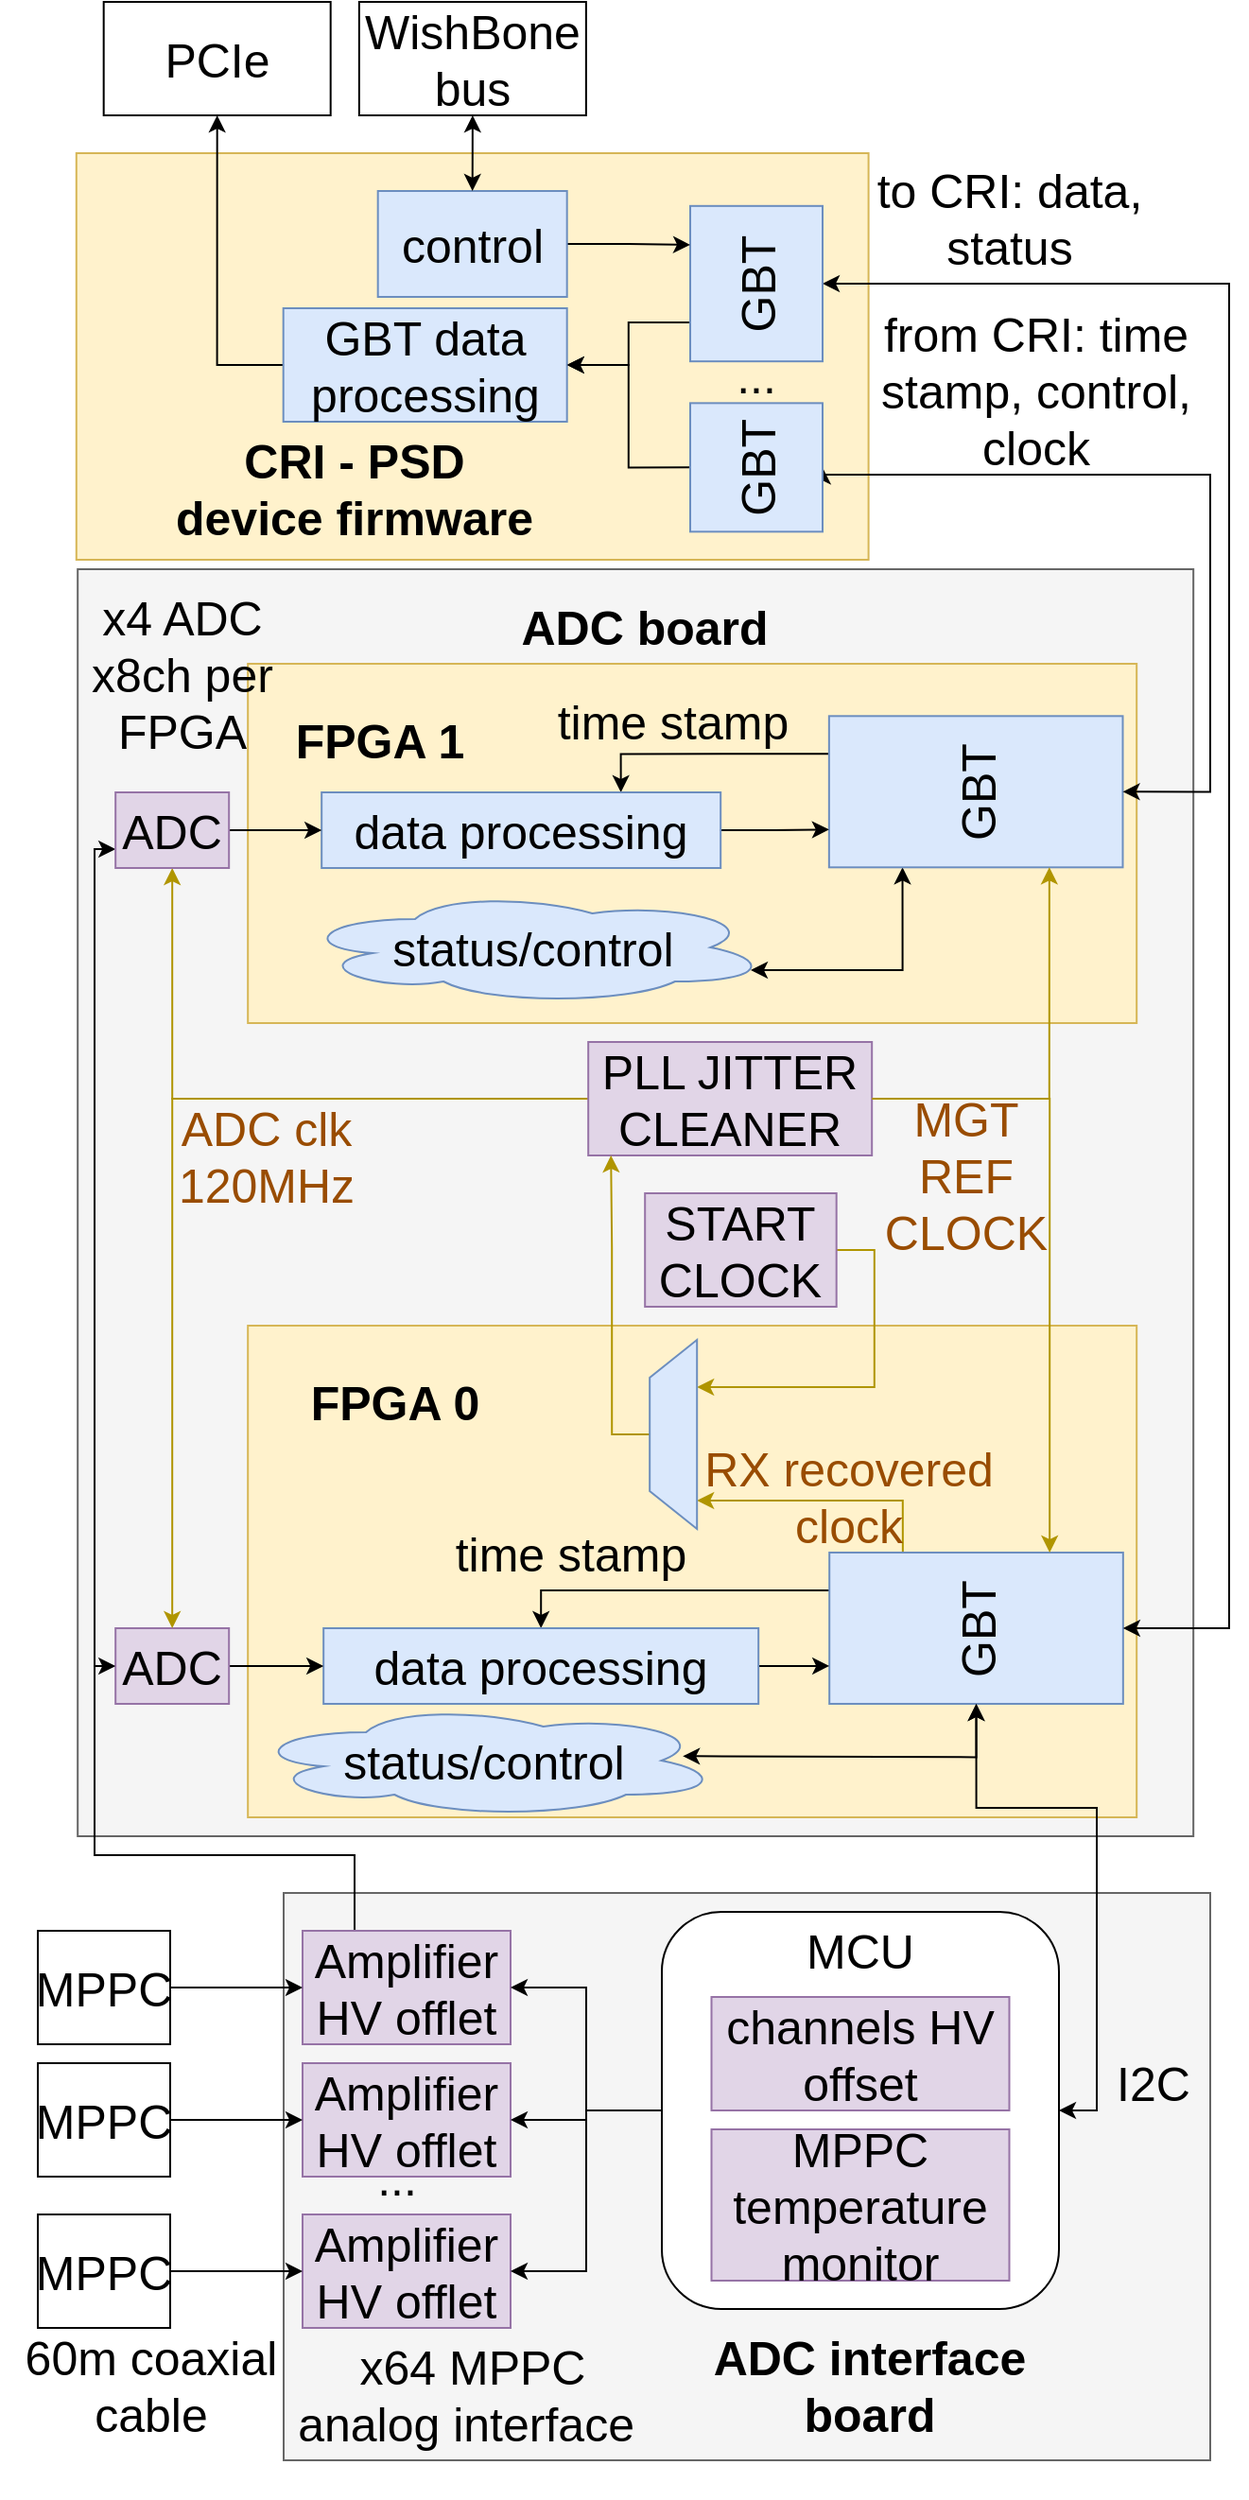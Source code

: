 <mxfile version="13.9.9" type="device"><diagram id="26ArOFNeYpao9tU02mDn" name="Страница 1"><mxGraphModel dx="2426" dy="2183" grid="1" gridSize="10" guides="1" tooltips="1" connect="1" arrows="1" fold="1" page="1" pageScale="1" pageWidth="827" pageHeight="1169" math="0" shadow="0"><root><mxCell id="0"/><mxCell id="1" parent="0"/><mxCell id="rx-tnle8stReN9Hiy34U-2" value="" style="rounded=0;whiteSpace=wrap;html=1;fillColor=#f5f5f5;strokeColor=#666666;fontColor=#333333;fontSize=25;" parent="1" vertex="1"><mxGeometry x="-650" y="-10" width="490" height="300" as="geometry"/></mxCell><mxCell id="rx-tnle8stReN9Hiy34U-1" value="" style="rounded=0;whiteSpace=wrap;html=1;fillColor=#f5f5f5;strokeColor=#666666;fontColor=#333333;fontSize=25;" parent="1" vertex="1"><mxGeometry x="-758.91" y="-710" width="590" height="670" as="geometry"/></mxCell><mxCell id="oR5b1WDNObE2z4CgNc-j-15" value="" style="rounded=0;whiteSpace=wrap;html=1;fillColor=#fff2cc;strokeColor=#d6b656;fontSize=25;" parent="1" vertex="1"><mxGeometry x="-668.91" y="-310" width="470" height="260" as="geometry"/></mxCell><mxCell id="oR5b1WDNObE2z4CgNc-j-9" style="edgeStyle=orthogonalEdgeStyle;rounded=0;orthogonalLoop=1;jettySize=auto;html=1;exitX=0.75;exitY=0;exitDx=0;exitDy=0;entryX=0.5;entryY=0;entryDx=0;entryDy=0;fontSize=25;" parent="1" source="oR5b1WDNObE2z4CgNc-j-3" target="oR5b1WDNObE2z4CgNc-j-6" edge="1"><mxGeometry relative="1" as="geometry"/></mxCell><mxCell id="rx-tnle8stReN9Hiy34U-23" style="edgeStyle=orthogonalEdgeStyle;rounded=0;orthogonalLoop=1;jettySize=auto;html=1;exitX=1;exitY=0.25;exitDx=0;exitDy=0;entryX=0.15;entryY=1;entryDx=0;entryDy=0;startArrow=none;startFill=0;fontSize=25;entryPerimeter=0;fillColor=#e3c800;strokeColor=#B09500;" parent="1" source="oR5b1WDNObE2z4CgNc-j-3" target="rx-tnle8stReN9Hiy34U-22" edge="1"><mxGeometry relative="1" as="geometry"/></mxCell><mxCell id="oR5b1WDNObE2z4CgNc-j-3" value="GBT" style="rounded=0;whiteSpace=wrap;html=1;rotation=-90;fillColor=#dae8fc;strokeColor=#6c8ebf;fontSize=25;" parent="1" vertex="1"><mxGeometry x="-323.74" y="-227.67" width="80" height="155.32" as="geometry"/></mxCell><mxCell id="oR5b1WDNObE2z4CgNc-j-11" style="edgeStyle=orthogonalEdgeStyle;rounded=0;orthogonalLoop=1;jettySize=auto;html=1;exitX=1;exitY=0.5;exitDx=0;exitDy=0;entryX=0.25;entryY=0;entryDx=0;entryDy=0;fontSize=25;" parent="1" source="oR5b1WDNObE2z4CgNc-j-6" target="oR5b1WDNObE2z4CgNc-j-3" edge="1"><mxGeometry relative="1" as="geometry"/></mxCell><mxCell id="oR5b1WDNObE2z4CgNc-j-6" value="data processing" style="rounded=0;whiteSpace=wrap;html=1;fillColor=#dae8fc;strokeColor=#6c8ebf;fontSize=25;" parent="1" vertex="1"><mxGeometry x="-628.91" y="-150" width="230" height="40" as="geometry"/></mxCell><mxCell id="oR5b1WDNObE2z4CgNc-j-8" style="edgeStyle=orthogonalEdgeStyle;rounded=0;orthogonalLoop=1;jettySize=auto;html=1;exitX=1;exitY=0.5;exitDx=0;exitDy=0;entryX=0;entryY=0.5;entryDx=0;entryDy=0;fontSize=25;" parent="1" source="oR5b1WDNObE2z4CgNc-j-7" target="oR5b1WDNObE2z4CgNc-j-6" edge="1"><mxGeometry relative="1" as="geometry"/></mxCell><mxCell id="oR5b1WDNObE2z4CgNc-j-7" value="ADC" style="rounded=0;whiteSpace=wrap;html=1;fillColor=#e1d5e7;strokeColor=#9673a6;fontSize=25;" parent="1" vertex="1"><mxGeometry x="-738.91" y="-150" width="60" height="40" as="geometry"/></mxCell><mxCell id="oR5b1WDNObE2z4CgNc-j-10" value="time stamp" style="text;html=1;strokeColor=none;fillColor=none;align=center;verticalAlign=middle;whiteSpace=wrap;rounded=0;fontSize=25;" parent="1" vertex="1"><mxGeometry x="-583" y="-200" width="170" height="20" as="geometry"/></mxCell><mxCell id="oR5b1WDNObE2z4CgNc-j-16" value="FPGA 0" style="text;html=1;strokeColor=none;fillColor=none;align=center;verticalAlign=middle;whiteSpace=wrap;rounded=0;fontSize=25;fontStyle=1" parent="1" vertex="1"><mxGeometry x="-690.91" y="-280" width="200" height="20" as="geometry"/></mxCell><mxCell id="oR5b1WDNObE2z4CgNc-j-17" value="from CRI: time stamp, control, clock" style="text;html=1;strokeColor=none;fillColor=none;align=center;verticalAlign=middle;whiteSpace=wrap;rounded=0;fontSize=25;" parent="1" vertex="1"><mxGeometry x="-344.09" y="-870" width="184.09" height="130" as="geometry"/></mxCell><mxCell id="oR5b1WDNObE2z4CgNc-j-18" value="to CRI: data, status" style="text;html=1;strokeColor=none;fillColor=none;align=center;verticalAlign=middle;whiteSpace=wrap;rounded=0;fontSize=25;" parent="1" vertex="1"><mxGeometry x="-340.7" y="-930" width="150" height="67.67" as="geometry"/></mxCell><mxCell id="oR5b1WDNObE2z4CgNc-j-25" style="edgeStyle=orthogonalEdgeStyle;rounded=0;orthogonalLoop=1;jettySize=auto;html=1;exitX=1;exitY=0.5;exitDx=0;exitDy=0;entryX=0;entryY=0.5;entryDx=0;entryDy=0;fontSize=25;startArrow=classic;startFill=1;" parent="1" target="oR5b1WDNObE2z4CgNc-j-3" edge="1"><mxGeometry relative="1" as="geometry"><mxPoint x="-438.91" y="-82.35" as="sourcePoint"/></mxGeometry></mxCell><mxCell id="oR5b1WDNObE2z4CgNc-j-26" value="I2C" style="text;html=1;strokeColor=none;fillColor=none;align=center;verticalAlign=middle;whiteSpace=wrap;rounded=0;fontSize=25;" parent="1" vertex="1"><mxGeometry x="-210" y="80" width="40" height="20" as="geometry"/></mxCell><mxCell id="X7d96tsPJsCrNGFAilzw-34" style="edgeStyle=orthogonalEdgeStyle;rounded=0;orthogonalLoop=1;jettySize=auto;html=1;exitX=0.25;exitY=0;exitDx=0;exitDy=0;entryX=0;entryY=0.5;entryDx=0;entryDy=0;fontSize=25;" edge="1" parent="1" source="rx-tnle8stReN9Hiy34U-4" target="oR5b1WDNObE2z4CgNc-j-7"><mxGeometry relative="1" as="geometry"><Array as="points"><mxPoint x="-613" y="-30"/><mxPoint x="-750" y="-30"/><mxPoint x="-750" y="-130"/></Array></mxGeometry></mxCell><mxCell id="X7d96tsPJsCrNGFAilzw-35" style="edgeStyle=orthogonalEdgeStyle;rounded=0;orthogonalLoop=1;jettySize=auto;html=1;exitX=0.25;exitY=0;exitDx=0;exitDy=0;entryX=0;entryY=0.75;entryDx=0;entryDy=0;fontSize=25;" edge="1" parent="1" source="rx-tnle8stReN9Hiy34U-4" target="X7d96tsPJsCrNGFAilzw-8"><mxGeometry relative="1" as="geometry"><Array as="points"><mxPoint x="-612" y="-30"/><mxPoint x="-750" y="-30"/><mxPoint x="-750" y="-562"/></Array></mxGeometry></mxCell><mxCell id="rx-tnle8stReN9Hiy34U-4" value="Amplifier&lt;br style=&quot;font-size: 25px;&quot;&gt;HV offlet" style="rounded=0;whiteSpace=wrap;html=1;fillColor=#e1d5e7;strokeColor=#9673a6;fontSize=25;" parent="1" vertex="1"><mxGeometry x="-640" y="10" width="110" height="60" as="geometry"/></mxCell><mxCell id="rx-tnle8stReN9Hiy34U-7" style="edgeStyle=orthogonalEdgeStyle;rounded=0;orthogonalLoop=1;jettySize=auto;html=1;exitX=1;exitY=0.5;exitDx=0;exitDy=0;entryX=0;entryY=0.5;entryDx=0;entryDy=0;startArrow=classic;startFill=1;fontSize=25;" parent="1" source="rx-tnle8stReN9Hiy34U-6" target="oR5b1WDNObE2z4CgNc-j-3" edge="1"><mxGeometry relative="1" as="geometry"/></mxCell><mxCell id="rx-tnle8stReN9Hiy34U-9" style="edgeStyle=orthogonalEdgeStyle;rounded=0;orthogonalLoop=1;jettySize=auto;html=1;exitX=0;exitY=0.5;exitDx=0;exitDy=0;entryX=1;entryY=0.5;entryDx=0;entryDy=0;startArrow=none;startFill=0;fontSize=25;" parent="1" source="rx-tnle8stReN9Hiy34U-6" target="rx-tnle8stReN9Hiy34U-4" edge="1"><mxGeometry relative="1" as="geometry"/></mxCell><mxCell id="rx-tnle8stReN9Hiy34U-10" value="" style="group;fontSize=25;" parent="1" vertex="1" connectable="0"><mxGeometry x="-450" y="40" width="210" height="170" as="geometry"/></mxCell><mxCell id="rx-tnle8stReN9Hiy34U-6" value="" style="rounded=1;whiteSpace=wrap;html=1;fontSize=25;" parent="rx-tnle8stReN9Hiy34U-10" vertex="1"><mxGeometry y="-40" width="210" height="210" as="geometry"/></mxCell><mxCell id="oR5b1WDNObE2z4CgNc-j-19" value="channels HV offset" style="rounded=0;whiteSpace=wrap;html=1;fontSize=25;fillColor=#e1d5e7;strokeColor=#9673a6;" parent="rx-tnle8stReN9Hiy34U-10" vertex="1"><mxGeometry x="26.25" y="5" width="157.5" height="60" as="geometry"/></mxCell><mxCell id="rx-tnle8stReN9Hiy34U-3" value="MPPC temperature monitor" style="rounded=0;whiteSpace=wrap;html=1;fontSize=25;fillColor=#e1d5e7;strokeColor=#9673a6;" parent="rx-tnle8stReN9Hiy34U-10" vertex="1"><mxGeometry x="26.25" y="75" width="157.5" height="80" as="geometry"/></mxCell><mxCell id="rx-tnle8stReN9Hiy34U-11" value="MCU" style="text;html=1;strokeColor=none;fillColor=none;align=center;verticalAlign=middle;whiteSpace=wrap;rounded=0;fontSize=25;" parent="rx-tnle8stReN9Hiy34U-10" vertex="1"><mxGeometry x="85" y="-30" width="40" height="20" as="geometry"/></mxCell><mxCell id="rx-tnle8stReN9Hiy34U-13" value="ADC interface board" style="text;html=1;strokeColor=none;fillColor=none;align=center;verticalAlign=middle;whiteSpace=wrap;rounded=0;fontSize=25;fontStyle=1" parent="1" vertex="1"><mxGeometry x="-440" y="190" width="200" height="120" as="geometry"/></mxCell><mxCell id="rx-tnle8stReN9Hiy34U-15" style="edgeStyle=orthogonalEdgeStyle;rounded=0;orthogonalLoop=1;jettySize=auto;html=1;exitX=1;exitY=0.5;exitDx=0;exitDy=0;entryX=0;entryY=0.5;entryDx=0;entryDy=0;startArrow=none;startFill=0;fontSize=25;" parent="1" source="rx-tnle8stReN9Hiy34U-14" target="rx-tnle8stReN9Hiy34U-4" edge="1"><mxGeometry relative="1" as="geometry"/></mxCell><mxCell id="rx-tnle8stReN9Hiy34U-14" value="MPPC" style="rounded=0;whiteSpace=wrap;html=1;fontSize=25;" parent="1" vertex="1"><mxGeometry x="-780" y="10" width="70" height="60" as="geometry"/></mxCell><mxCell id="rx-tnle8stReN9Hiy34U-16" value="60m coaxial cable" style="text;html=1;strokeColor=none;fillColor=none;align=center;verticalAlign=middle;whiteSpace=wrap;rounded=0;fontSize=25;" parent="1" vertex="1"><mxGeometry x="-800" y="240" width="160" height="20" as="geometry"/></mxCell><mxCell id="rx-tnle8stReN9Hiy34U-20" style="edgeStyle=orthogonalEdgeStyle;rounded=0;orthogonalLoop=1;jettySize=auto;html=1;exitX=1;exitY=0.5;exitDx=0;exitDy=0;entryX=1;entryY=0.75;entryDx=0;entryDy=0;startArrow=none;startFill=0;fontSize=25;fillColor=#e3c800;strokeColor=#B09500;" parent="1" source="rx-tnle8stReN9Hiy34U-17" target="oR5b1WDNObE2z4CgNc-j-3" edge="1"><mxGeometry relative="1" as="geometry"><Array as="points"><mxPoint x="-244.91" y="-430"/></Array></mxGeometry></mxCell><mxCell id="rx-tnle8stReN9Hiy34U-28" style="edgeStyle=orthogonalEdgeStyle;rounded=0;orthogonalLoop=1;jettySize=auto;html=1;exitX=0;exitY=0.5;exitDx=0;exitDy=0;entryX=0.5;entryY=0;entryDx=0;entryDy=0;startArrow=none;startFill=0;fontSize=25;fillColor=#e3c800;strokeColor=#B09500;" parent="1" source="rx-tnle8stReN9Hiy34U-17" target="oR5b1WDNObE2z4CgNc-j-7" edge="1"><mxGeometry relative="1" as="geometry"/></mxCell><mxCell id="X7d96tsPJsCrNGFAilzw-9" style="edgeStyle=orthogonalEdgeStyle;rounded=0;orthogonalLoop=1;jettySize=auto;html=1;exitX=0;exitY=0.5;exitDx=0;exitDy=0;entryX=0.5;entryY=1;entryDx=0;entryDy=0;fontSize=25;fillColor=#e3c800;strokeColor=#B09500;" edge="1" parent="1" source="rx-tnle8stReN9Hiy34U-17" target="X7d96tsPJsCrNGFAilzw-8"><mxGeometry relative="1" as="geometry"/></mxCell><mxCell id="rx-tnle8stReN9Hiy34U-17" value="PLL JITTER CLEANER" style="rounded=0;whiteSpace=wrap;html=1;fillColor=#e1d5e7;strokeColor=#9673a6;fontSize=25;" parent="1" vertex="1"><mxGeometry x="-488.91" y="-460" width="150" height="60" as="geometry"/></mxCell><mxCell id="rx-tnle8stReN9Hiy34U-25" style="edgeStyle=orthogonalEdgeStyle;rounded=0;orthogonalLoop=1;jettySize=auto;html=1;exitX=1;exitY=0.5;exitDx=0;exitDy=0;entryX=0.75;entryY=1;entryDx=0;entryDy=0;startArrow=none;startFill=0;fontSize=25;fillColor=#e3c800;strokeColor=#B09500;" parent="1" source="rx-tnle8stReN9Hiy34U-19" target="rx-tnle8stReN9Hiy34U-22" edge="1"><mxGeometry relative="1" as="geometry"/></mxCell><mxCell id="rx-tnle8stReN9Hiy34U-19" value="START CLOCK" style="rounded=0;whiteSpace=wrap;html=1;fillColor=#e1d5e7;strokeColor=#9673a6;fontSize=25;" parent="1" vertex="1"><mxGeometry x="-458.91" y="-380" width="101.25" height="60" as="geometry"/></mxCell><mxCell id="rx-tnle8stReN9Hiy34U-21" value="MGT REF CLOCK" style="text;html=1;align=center;verticalAlign=middle;whiteSpace=wrap;rounded=0;fontSize=25;fontColor=#994C00;" parent="1" vertex="1"><mxGeometry x="-338.91" y="-400" width="100" height="20" as="geometry"/></mxCell><mxCell id="rx-tnle8stReN9Hiy34U-26" style="edgeStyle=orthogonalEdgeStyle;rounded=0;orthogonalLoop=1;jettySize=auto;html=1;exitX=0.5;exitY=0;exitDx=0;exitDy=0;entryX=0.08;entryY=1;entryDx=0;entryDy=0;entryPerimeter=0;startArrow=none;startFill=0;fontSize=25;fillColor=#e3c800;strokeColor=#B09500;" parent="1" source="rx-tnle8stReN9Hiy34U-22" target="rx-tnle8stReN9Hiy34U-17" edge="1"><mxGeometry relative="1" as="geometry"/></mxCell><mxCell id="rx-tnle8stReN9Hiy34U-22" value="" style="shape=trapezoid;perimeter=trapezoidPerimeter;whiteSpace=wrap;html=1;fixedSize=1;fontSize=25;fillColor=#dae8fc;strokeColor=#6c8ebf;rotation=-90;" parent="1" vertex="1"><mxGeometry x="-493.91" y="-265" width="100" height="25" as="geometry"/></mxCell><mxCell id="rx-tnle8stReN9Hiy34U-27" value="RX recovered clock" style="text;html=1;align=center;verticalAlign=middle;whiteSpace=wrap;rounded=0;fontSize=25;fontColor=#994C00;" parent="1" vertex="1"><mxGeometry x="-441.08" y="-250" width="180" height="60" as="geometry"/></mxCell><mxCell id="rx-tnle8stReN9Hiy34U-29" value="ADC board" style="text;html=1;strokeColor=none;fillColor=none;align=center;verticalAlign=middle;whiteSpace=wrap;rounded=0;fontSize=25;fontStyle=1" parent="1" vertex="1"><mxGeometry x="-558.91" y="-690" width="200" height="20" as="geometry"/></mxCell><mxCell id="rx-tnle8stReN9Hiy34U-30" value="" style="rounded=0;whiteSpace=wrap;html=1;fontSize=25;fillColor=#fff2cc;strokeColor=#d6b656;" parent="1" vertex="1"><mxGeometry x="-759.61" y="-930" width="418.91" height="215" as="geometry"/></mxCell><mxCell id="rx-tnle8stReN9Hiy34U-31" value="CRI - PSD device firmware" style="text;html=1;strokeColor=none;fillColor=none;align=center;verticalAlign=middle;whiteSpace=wrap;rounded=0;fontSize=25;fontStyle=1" parent="1" vertex="1"><mxGeometry x="-708.91" y="-788" width="193" height="70" as="geometry"/></mxCell><mxCell id="rx-tnle8stReN9Hiy34U-42" style="edgeStyle=orthogonalEdgeStyle;rounded=0;orthogonalLoop=1;jettySize=auto;html=1;exitX=0.25;exitY=0;exitDx=0;exitDy=0;entryX=1;entryY=0.5;entryDx=0;entryDy=0;startArrow=none;startFill=0;fontSize=25;" parent="1" source="rx-tnle8stReN9Hiy34U-32" target="rx-tnle8stReN9Hiy34U-41" edge="1"><mxGeometry relative="1" as="geometry"/></mxCell><mxCell id="X7d96tsPJsCrNGFAilzw-38" style="edgeStyle=orthogonalEdgeStyle;rounded=0;orthogonalLoop=1;jettySize=auto;html=1;exitX=0.5;exitY=1;exitDx=0;exitDy=0;entryX=0.5;entryY=1;entryDx=0;entryDy=0;fontSize=25;startArrow=classic;startFill=1;" edge="1" parent="1" source="rx-tnle8stReN9Hiy34U-32" target="oR5b1WDNObE2z4CgNc-j-3"><mxGeometry relative="1" as="geometry"><Array as="points"><mxPoint x="-150" y="-861"/><mxPoint x="-150" y="-150"/></Array></mxGeometry></mxCell><mxCell id="rx-tnle8stReN9Hiy34U-32" value="GBT" style="rounded=0;whiteSpace=wrap;html=1;rotation=-90;fillColor=#dae8fc;strokeColor=#6c8ebf;fontSize=25;" parent="1" vertex="1"><mxGeometry x="-441.08" y="-896" width="82.17" height="70" as="geometry"/></mxCell><mxCell id="rx-tnle8stReN9Hiy34U-40" style="edgeStyle=orthogonalEdgeStyle;rounded=0;orthogonalLoop=1;jettySize=auto;html=1;exitX=1;exitY=0.5;exitDx=0;exitDy=0;entryX=0.75;entryY=0;entryDx=0;entryDy=0;startArrow=none;startFill=0;fontSize=25;" parent="1" source="rx-tnle8stReN9Hiy34U-39" target="rx-tnle8stReN9Hiy34U-32" edge="1"><mxGeometry relative="1" as="geometry"/></mxCell><mxCell id="rx-tnle8stReN9Hiy34U-39" value="control" style="rounded=0;whiteSpace=wrap;html=1;fontSize=25;fillColor=#dae8fc;strokeColor=#6c8ebf;" parent="1" vertex="1"><mxGeometry x="-600.16" y="-910" width="100" height="56" as="geometry"/></mxCell><mxCell id="X7d96tsPJsCrNGFAilzw-46" style="edgeStyle=orthogonalEdgeStyle;rounded=0;orthogonalLoop=1;jettySize=auto;html=1;exitX=0;exitY=0.5;exitDx=0;exitDy=0;entryX=0.5;entryY=1;entryDx=0;entryDy=0;startArrow=none;startFill=0;fontSize=25;" edge="1" parent="1" source="rx-tnle8stReN9Hiy34U-41" target="rx-tnle8stReN9Hiy34U-45"><mxGeometry relative="1" as="geometry"/></mxCell><mxCell id="rx-tnle8stReN9Hiy34U-41" value="GBT data processing" style="rounded=0;whiteSpace=wrap;html=1;fontSize=25;fillColor=#dae8fc;strokeColor=#6c8ebf;" parent="1" vertex="1"><mxGeometry x="-650.16" y="-848" width="150" height="60" as="geometry"/></mxCell><mxCell id="X7d96tsPJsCrNGFAilzw-45" style="edgeStyle=orthogonalEdgeStyle;rounded=0;orthogonalLoop=1;jettySize=auto;html=1;exitX=0.5;exitY=1;exitDx=0;exitDy=0;entryX=0.5;entryY=0;entryDx=0;entryDy=0;startArrow=classic;startFill=1;fontSize=25;" edge="1" parent="1" source="rx-tnle8stReN9Hiy34U-43" target="rx-tnle8stReN9Hiy34U-39"><mxGeometry relative="1" as="geometry"/></mxCell><mxCell id="rx-tnle8stReN9Hiy34U-43" value="WishBone&lt;br style=&quot;font-size: 25px;&quot;&gt;bus" style="rounded=0;whiteSpace=wrap;html=1;fontSize=25;" parent="1" vertex="1"><mxGeometry x="-610.07" y="-1010" width="120" height="60" as="geometry"/></mxCell><mxCell id="rx-tnle8stReN9Hiy34U-45" value="PCIe" style="rounded=0;whiteSpace=wrap;html=1;fontSize=25;" parent="1" vertex="1"><mxGeometry x="-745.16" y="-1010" width="120" height="60" as="geometry"/></mxCell><mxCell id="X7d96tsPJsCrNGFAilzw-1" value="" style="rounded=0;whiteSpace=wrap;html=1;fillColor=#fff2cc;strokeColor=#d6b656;fontSize=25;" vertex="1" parent="1"><mxGeometry x="-668.91" y="-660" width="470" height="190" as="geometry"/></mxCell><mxCell id="X7d96tsPJsCrNGFAilzw-11" style="edgeStyle=orthogonalEdgeStyle;rounded=0;orthogonalLoop=1;jettySize=auto;html=1;exitX=0.75;exitY=0;exitDx=0;exitDy=0;entryX=0.75;entryY=0;entryDx=0;entryDy=0;fontSize=25;" edge="1" parent="1" source="X7d96tsPJsCrNGFAilzw-2" target="X7d96tsPJsCrNGFAilzw-6"><mxGeometry relative="1" as="geometry"/></mxCell><mxCell id="X7d96tsPJsCrNGFAilzw-44" style="edgeStyle=orthogonalEdgeStyle;rounded=0;orthogonalLoop=1;jettySize=auto;html=1;exitX=0;exitY=0.25;exitDx=0;exitDy=0;entryX=0.96;entryY=0.7;entryDx=0;entryDy=0;entryPerimeter=0;startArrow=classic;startFill=1;fontSize=25;" edge="1" parent="1" source="X7d96tsPJsCrNGFAilzw-2" target="X7d96tsPJsCrNGFAilzw-43"><mxGeometry relative="1" as="geometry"><Array as="points"><mxPoint x="-322.91" y="-498"/></Array></mxGeometry></mxCell><mxCell id="X7d96tsPJsCrNGFAilzw-2" value="GBT" style="rounded=0;whiteSpace=wrap;html=1;rotation=-90;fillColor=#dae8fc;strokeColor=#6c8ebf;fontSize=25;" vertex="1" parent="1"><mxGeometry x="-323.91" y="-670" width="80" height="155.32" as="geometry"/></mxCell><mxCell id="X7d96tsPJsCrNGFAilzw-3" style="edgeStyle=orthogonalEdgeStyle;rounded=0;orthogonalLoop=1;jettySize=auto;html=1;exitX=1;exitY=0.5;exitDx=0;exitDy=0;entryX=0;entryY=0.75;entryDx=0;entryDy=0;fontSize=25;fillColor=#e3c800;strokeColor=#B09500;" edge="1" parent="1" source="rx-tnle8stReN9Hiy34U-17" target="X7d96tsPJsCrNGFAilzw-2"><mxGeometry relative="1" as="geometry"/></mxCell><mxCell id="X7d96tsPJsCrNGFAilzw-4" value="FPGA 1" style="text;html=1;strokeColor=none;fillColor=none;align=center;verticalAlign=middle;whiteSpace=wrap;rounded=0;fontSize=25;fontStyle=1" vertex="1" parent="1"><mxGeometry x="-698.91" y="-630" width="200" height="20" as="geometry"/></mxCell><mxCell id="X7d96tsPJsCrNGFAilzw-33" style="edgeStyle=orthogonalEdgeStyle;rounded=0;orthogonalLoop=1;jettySize=auto;html=1;exitX=0.5;exitY=0;exitDx=0;exitDy=0;entryX=1;entryY=0.5;entryDx=0;entryDy=0;fontSize=25;" edge="1" parent="1" source="X7d96tsPJsCrNGFAilzw-5" target="rx-tnle8stReN9Hiy34U-41"><mxGeometry relative="1" as="geometry"/></mxCell><mxCell id="X7d96tsPJsCrNGFAilzw-37" style="edgeStyle=orthogonalEdgeStyle;rounded=0;orthogonalLoop=1;jettySize=auto;html=1;exitX=0.5;exitY=1;exitDx=0;exitDy=0;entryX=0.5;entryY=1;entryDx=0;entryDy=0;fontSize=25;startArrow=classic;startFill=1;" edge="1" parent="1" source="X7d96tsPJsCrNGFAilzw-5" target="X7d96tsPJsCrNGFAilzw-2"><mxGeometry relative="1" as="geometry"><Array as="points"><mxPoint x="-365" y="-760"/><mxPoint x="-160" y="-760"/><mxPoint x="-160" y="-592"/></Array></mxGeometry></mxCell><mxCell id="X7d96tsPJsCrNGFAilzw-5" value="GBT" style="rounded=0;whiteSpace=wrap;html=1;rotation=-90;fillColor=#dae8fc;strokeColor=#6c8ebf;fontSize=25;" vertex="1" parent="1"><mxGeometry x="-434" y="-798.83" width="68" height="70" as="geometry"/></mxCell><mxCell id="X7d96tsPJsCrNGFAilzw-7" style="edgeStyle=orthogonalEdgeStyle;rounded=0;orthogonalLoop=1;jettySize=auto;html=1;exitX=1;exitY=0.5;exitDx=0;exitDy=0;entryX=0.25;entryY=0;entryDx=0;entryDy=0;fontSize=25;" edge="1" parent="1" source="X7d96tsPJsCrNGFAilzw-6" target="X7d96tsPJsCrNGFAilzw-2"><mxGeometry relative="1" as="geometry"/></mxCell><mxCell id="X7d96tsPJsCrNGFAilzw-6" value="data processing" style="rounded=0;whiteSpace=wrap;html=1;fillColor=#dae8fc;strokeColor=#6c8ebf;fontSize=25;" vertex="1" parent="1"><mxGeometry x="-629.91" y="-592" width="211" height="40" as="geometry"/></mxCell><mxCell id="X7d96tsPJsCrNGFAilzw-10" style="edgeStyle=orthogonalEdgeStyle;rounded=0;orthogonalLoop=1;jettySize=auto;html=1;exitX=1;exitY=0.5;exitDx=0;exitDy=0;entryX=0;entryY=0.5;entryDx=0;entryDy=0;fontSize=25;" edge="1" parent="1" source="X7d96tsPJsCrNGFAilzw-8" target="X7d96tsPJsCrNGFAilzw-6"><mxGeometry relative="1" as="geometry"/></mxCell><mxCell id="X7d96tsPJsCrNGFAilzw-8" value="ADC" style="rounded=0;whiteSpace=wrap;html=1;fillColor=#e1d5e7;strokeColor=#9673a6;fontSize=25;" vertex="1" parent="1"><mxGeometry x="-738.91" y="-592" width="60" height="40" as="geometry"/></mxCell><mxCell id="X7d96tsPJsCrNGFAilzw-12" value="time stamp" style="text;html=1;strokeColor=none;fillColor=none;align=center;verticalAlign=middle;whiteSpace=wrap;rounded=0;fontSize=25;" vertex="1" parent="1"><mxGeometry x="-528.91" y="-640" width="170" height="20" as="geometry"/></mxCell><mxCell id="X7d96tsPJsCrNGFAilzw-14" value="ADC clk 120MHz" style="text;html=1;align=center;verticalAlign=middle;whiteSpace=wrap;rounded=0;fontSize=25;fontColor=#994C00;" vertex="1" parent="1"><mxGeometry x="-708.91" y="-410" width="100" height="20" as="geometry"/></mxCell><mxCell id="X7d96tsPJsCrNGFAilzw-20" value="Amplifier&lt;br style=&quot;font-size: 25px;&quot;&gt;HV offlet" style="rounded=0;whiteSpace=wrap;html=1;fillColor=#e1d5e7;strokeColor=#9673a6;fontSize=25;" vertex="1" parent="1"><mxGeometry x="-640" y="80" width="110" height="60" as="geometry"/></mxCell><mxCell id="X7d96tsPJsCrNGFAilzw-21" value="Amplifier&lt;br style=&quot;font-size: 25px;&quot;&gt;HV offlet" style="rounded=0;whiteSpace=wrap;html=1;fillColor=#e1d5e7;strokeColor=#9673a6;fontSize=25;" vertex="1" parent="1"><mxGeometry x="-640" y="160" width="110" height="60" as="geometry"/></mxCell><mxCell id="X7d96tsPJsCrNGFAilzw-22" value="..." style="text;html=1;strokeColor=none;fillColor=none;align=center;verticalAlign=middle;whiteSpace=wrap;rounded=0;fontSize=25;" vertex="1" parent="1"><mxGeometry x="-610" y="130" width="40" height="20" as="geometry"/></mxCell><mxCell id="X7d96tsPJsCrNGFAilzw-23" style="edgeStyle=orthogonalEdgeStyle;rounded=0;orthogonalLoop=1;jettySize=auto;html=1;exitX=0;exitY=0.5;exitDx=0;exitDy=0;entryX=1;entryY=0.5;entryDx=0;entryDy=0;fontSize=25;" edge="1" parent="1" source="rx-tnle8stReN9Hiy34U-6" target="X7d96tsPJsCrNGFAilzw-20"><mxGeometry relative="1" as="geometry"/></mxCell><mxCell id="X7d96tsPJsCrNGFAilzw-24" style="edgeStyle=orthogonalEdgeStyle;rounded=0;orthogonalLoop=1;jettySize=auto;html=1;exitX=0;exitY=0.5;exitDx=0;exitDy=0;entryX=1;entryY=0.5;entryDx=0;entryDy=0;fontSize=25;" edge="1" parent="1" source="rx-tnle8stReN9Hiy34U-6" target="X7d96tsPJsCrNGFAilzw-21"><mxGeometry relative="1" as="geometry"/></mxCell><mxCell id="X7d96tsPJsCrNGFAilzw-25" value="..." style="text;html=1;strokeColor=none;fillColor=none;align=center;verticalAlign=middle;whiteSpace=wrap;rounded=0;fontSize=25;" vertex="1" parent="1"><mxGeometry x="-420" y="-823" width="40" height="20" as="geometry"/></mxCell><mxCell id="X7d96tsPJsCrNGFAilzw-26" value="x64 MPPC analog interface&amp;nbsp;" style="text;html=1;strokeColor=none;fillColor=none;align=center;verticalAlign=middle;whiteSpace=wrap;rounded=0;fontSize=25;" vertex="1" parent="1"><mxGeometry x="-650" y="200" width="200" height="110" as="geometry"/></mxCell><mxCell id="X7d96tsPJsCrNGFAilzw-30" style="edgeStyle=orthogonalEdgeStyle;rounded=0;orthogonalLoop=1;jettySize=auto;html=1;exitX=1;exitY=0.5;exitDx=0;exitDy=0;fontSize=25;" edge="1" parent="1" source="X7d96tsPJsCrNGFAilzw-28" target="X7d96tsPJsCrNGFAilzw-20"><mxGeometry relative="1" as="geometry"/></mxCell><mxCell id="X7d96tsPJsCrNGFAilzw-28" value="MPPC" style="rounded=0;whiteSpace=wrap;html=1;fontSize=25;" vertex="1" parent="1"><mxGeometry x="-780" y="80" width="70" height="60" as="geometry"/></mxCell><mxCell id="X7d96tsPJsCrNGFAilzw-31" style="edgeStyle=orthogonalEdgeStyle;rounded=0;orthogonalLoop=1;jettySize=auto;html=1;exitX=1;exitY=0.5;exitDx=0;exitDy=0;fontSize=25;" edge="1" parent="1" source="X7d96tsPJsCrNGFAilzw-29" target="X7d96tsPJsCrNGFAilzw-21"><mxGeometry relative="1" as="geometry"/></mxCell><mxCell id="X7d96tsPJsCrNGFAilzw-29" value="MPPC" style="rounded=0;whiteSpace=wrap;html=1;fontSize=25;" vertex="1" parent="1"><mxGeometry x="-780" y="160" width="70" height="60" as="geometry"/></mxCell><mxCell id="X7d96tsPJsCrNGFAilzw-36" value="x4 ADC x8ch per FPGA" style="text;html=1;strokeColor=none;fillColor=none;align=center;verticalAlign=middle;whiteSpace=wrap;rounded=0;fontSize=25;" vertex="1" parent="1"><mxGeometry x="-757" y="-710" width="107" height="110" as="geometry"/></mxCell><mxCell id="X7d96tsPJsCrNGFAilzw-39" value="status/control" style="ellipse;shape=cloud;whiteSpace=wrap;html=1;fontSize=25;fillColor=#dae8fc;strokeColor=#6c8ebf;" vertex="1" parent="1"><mxGeometry x="-668.91" y="-110" width="250" height="60" as="geometry"/></mxCell><mxCell id="X7d96tsPJsCrNGFAilzw-43" value="status/control" style="ellipse;shape=cloud;whiteSpace=wrap;html=1;fontSize=25;fillColor=#dae8fc;strokeColor=#6c8ebf;" vertex="1" parent="1"><mxGeometry x="-643" y="-540" width="250" height="60" as="geometry"/></mxCell></root></mxGraphModel></diagram></mxfile>